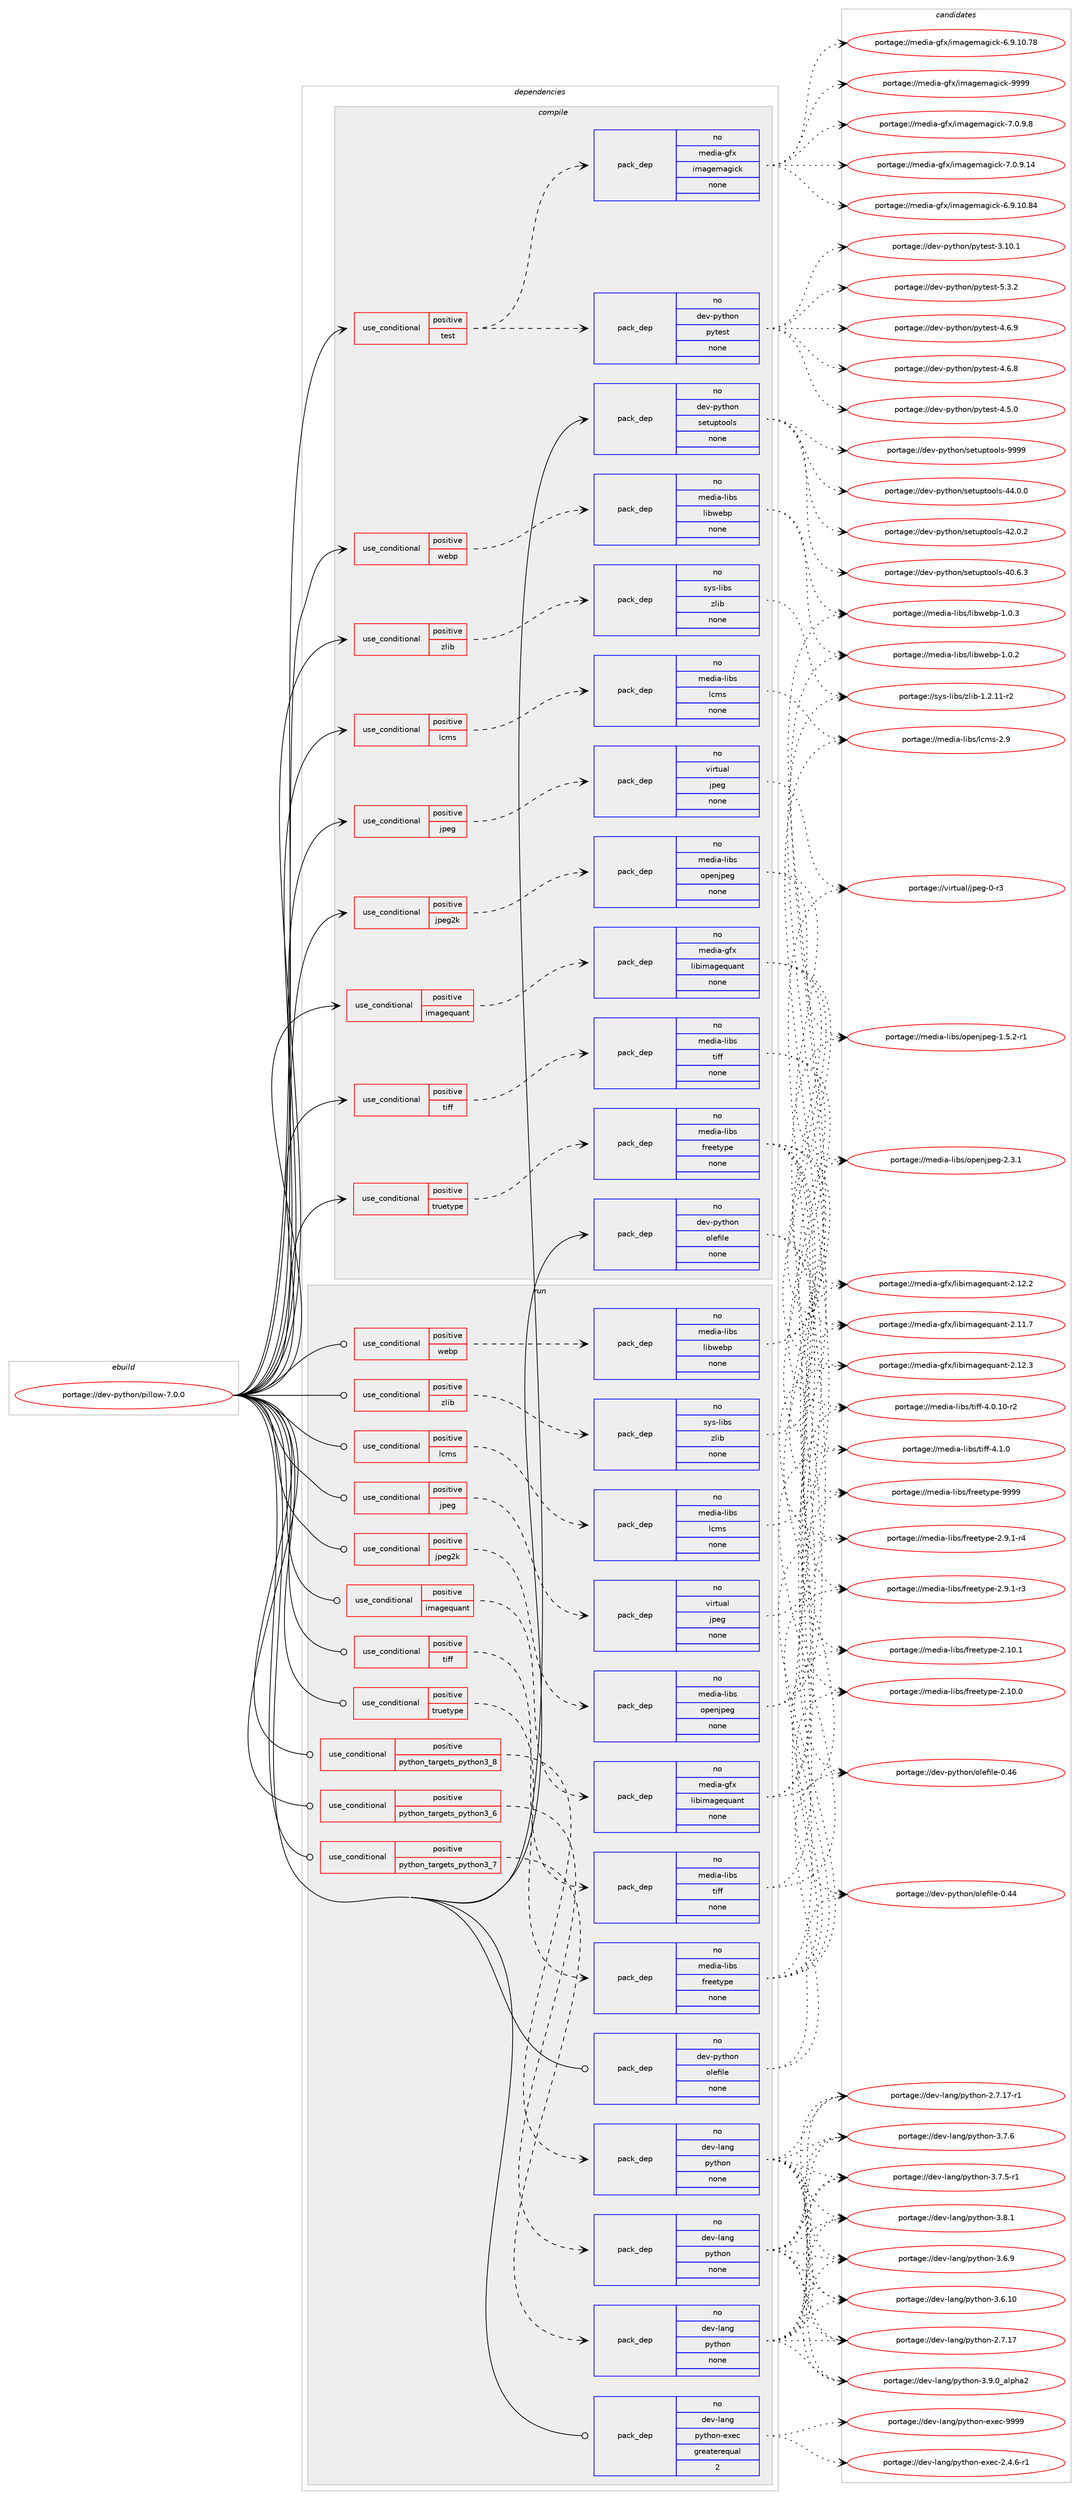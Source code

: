 digraph prolog {

# *************
# Graph options
# *************

newrank=true;
concentrate=true;
compound=true;
graph [rankdir=LR,fontname=Helvetica,fontsize=10,ranksep=1.5];#, ranksep=2.5, nodesep=0.2];
edge  [arrowhead=vee];
node  [fontname=Helvetica,fontsize=10];

# **********
# The ebuild
# **********

subgraph cluster_leftcol {
color=gray;
label=<<i>ebuild</i>>;
id [label="portage://dev-python/pillow-7.0.0", color=red, width=4, href="../dev-python/pillow-7.0.0.svg"];
}

# ****************
# The dependencies
# ****************

subgraph cluster_midcol {
color=gray;
label=<<i>dependencies</i>>;
subgraph cluster_compile {
fillcolor="#eeeeee";
style=filled;
label=<<i>compile</i>>;
subgraph cond110787 {
dependency442200 [label=<<TABLE BORDER="0" CELLBORDER="1" CELLSPACING="0" CELLPADDING="4"><TR><TD ROWSPAN="3" CELLPADDING="10">use_conditional</TD></TR><TR><TD>positive</TD></TR><TR><TD>imagequant</TD></TR></TABLE>>, shape=none, color=red];
subgraph pack326471 {
dependency442201 [label=<<TABLE BORDER="0" CELLBORDER="1" CELLSPACING="0" CELLPADDING="4" WIDTH="220"><TR><TD ROWSPAN="6" CELLPADDING="30">pack_dep</TD></TR><TR><TD WIDTH="110">no</TD></TR><TR><TD>media-gfx</TD></TR><TR><TD>libimagequant</TD></TR><TR><TD>none</TD></TR><TR><TD></TD></TR></TABLE>>, shape=none, color=blue];
}
dependency442200:e -> dependency442201:w [weight=20,style="dashed",arrowhead="vee"];
}
id:e -> dependency442200:w [weight=20,style="solid",arrowhead="vee"];
subgraph cond110788 {
dependency442202 [label=<<TABLE BORDER="0" CELLBORDER="1" CELLSPACING="0" CELLPADDING="4"><TR><TD ROWSPAN="3" CELLPADDING="10">use_conditional</TD></TR><TR><TD>positive</TD></TR><TR><TD>jpeg</TD></TR></TABLE>>, shape=none, color=red];
subgraph pack326472 {
dependency442203 [label=<<TABLE BORDER="0" CELLBORDER="1" CELLSPACING="0" CELLPADDING="4" WIDTH="220"><TR><TD ROWSPAN="6" CELLPADDING="30">pack_dep</TD></TR><TR><TD WIDTH="110">no</TD></TR><TR><TD>virtual</TD></TR><TR><TD>jpeg</TD></TR><TR><TD>none</TD></TR><TR><TD></TD></TR></TABLE>>, shape=none, color=blue];
}
dependency442202:e -> dependency442203:w [weight=20,style="dashed",arrowhead="vee"];
}
id:e -> dependency442202:w [weight=20,style="solid",arrowhead="vee"];
subgraph cond110789 {
dependency442204 [label=<<TABLE BORDER="0" CELLBORDER="1" CELLSPACING="0" CELLPADDING="4"><TR><TD ROWSPAN="3" CELLPADDING="10">use_conditional</TD></TR><TR><TD>positive</TD></TR><TR><TD>jpeg2k</TD></TR></TABLE>>, shape=none, color=red];
subgraph pack326473 {
dependency442205 [label=<<TABLE BORDER="0" CELLBORDER="1" CELLSPACING="0" CELLPADDING="4" WIDTH="220"><TR><TD ROWSPAN="6" CELLPADDING="30">pack_dep</TD></TR><TR><TD WIDTH="110">no</TD></TR><TR><TD>media-libs</TD></TR><TR><TD>openjpeg</TD></TR><TR><TD>none</TD></TR><TR><TD></TD></TR></TABLE>>, shape=none, color=blue];
}
dependency442204:e -> dependency442205:w [weight=20,style="dashed",arrowhead="vee"];
}
id:e -> dependency442204:w [weight=20,style="solid",arrowhead="vee"];
subgraph cond110790 {
dependency442206 [label=<<TABLE BORDER="0" CELLBORDER="1" CELLSPACING="0" CELLPADDING="4"><TR><TD ROWSPAN="3" CELLPADDING="10">use_conditional</TD></TR><TR><TD>positive</TD></TR><TR><TD>lcms</TD></TR></TABLE>>, shape=none, color=red];
subgraph pack326474 {
dependency442207 [label=<<TABLE BORDER="0" CELLBORDER="1" CELLSPACING="0" CELLPADDING="4" WIDTH="220"><TR><TD ROWSPAN="6" CELLPADDING="30">pack_dep</TD></TR><TR><TD WIDTH="110">no</TD></TR><TR><TD>media-libs</TD></TR><TR><TD>lcms</TD></TR><TR><TD>none</TD></TR><TR><TD></TD></TR></TABLE>>, shape=none, color=blue];
}
dependency442206:e -> dependency442207:w [weight=20,style="dashed",arrowhead="vee"];
}
id:e -> dependency442206:w [weight=20,style="solid",arrowhead="vee"];
subgraph cond110791 {
dependency442208 [label=<<TABLE BORDER="0" CELLBORDER="1" CELLSPACING="0" CELLPADDING="4"><TR><TD ROWSPAN="3" CELLPADDING="10">use_conditional</TD></TR><TR><TD>positive</TD></TR><TR><TD>test</TD></TR></TABLE>>, shape=none, color=red];
subgraph pack326475 {
dependency442209 [label=<<TABLE BORDER="0" CELLBORDER="1" CELLSPACING="0" CELLPADDING="4" WIDTH="220"><TR><TD ROWSPAN="6" CELLPADDING="30">pack_dep</TD></TR><TR><TD WIDTH="110">no</TD></TR><TR><TD>dev-python</TD></TR><TR><TD>pytest</TD></TR><TR><TD>none</TD></TR><TR><TD></TD></TR></TABLE>>, shape=none, color=blue];
}
dependency442208:e -> dependency442209:w [weight=20,style="dashed",arrowhead="vee"];
subgraph pack326476 {
dependency442210 [label=<<TABLE BORDER="0" CELLBORDER="1" CELLSPACING="0" CELLPADDING="4" WIDTH="220"><TR><TD ROWSPAN="6" CELLPADDING="30">pack_dep</TD></TR><TR><TD WIDTH="110">no</TD></TR><TR><TD>media-gfx</TD></TR><TR><TD>imagemagick</TD></TR><TR><TD>none</TD></TR><TR><TD></TD></TR></TABLE>>, shape=none, color=blue];
}
dependency442208:e -> dependency442210:w [weight=20,style="dashed",arrowhead="vee"];
}
id:e -> dependency442208:w [weight=20,style="solid",arrowhead="vee"];
subgraph cond110792 {
dependency442211 [label=<<TABLE BORDER="0" CELLBORDER="1" CELLSPACING="0" CELLPADDING="4"><TR><TD ROWSPAN="3" CELLPADDING="10">use_conditional</TD></TR><TR><TD>positive</TD></TR><TR><TD>tiff</TD></TR></TABLE>>, shape=none, color=red];
subgraph pack326477 {
dependency442212 [label=<<TABLE BORDER="0" CELLBORDER="1" CELLSPACING="0" CELLPADDING="4" WIDTH="220"><TR><TD ROWSPAN="6" CELLPADDING="30">pack_dep</TD></TR><TR><TD WIDTH="110">no</TD></TR><TR><TD>media-libs</TD></TR><TR><TD>tiff</TD></TR><TR><TD>none</TD></TR><TR><TD></TD></TR></TABLE>>, shape=none, color=blue];
}
dependency442211:e -> dependency442212:w [weight=20,style="dashed",arrowhead="vee"];
}
id:e -> dependency442211:w [weight=20,style="solid",arrowhead="vee"];
subgraph cond110793 {
dependency442213 [label=<<TABLE BORDER="0" CELLBORDER="1" CELLSPACING="0" CELLPADDING="4"><TR><TD ROWSPAN="3" CELLPADDING="10">use_conditional</TD></TR><TR><TD>positive</TD></TR><TR><TD>truetype</TD></TR></TABLE>>, shape=none, color=red];
subgraph pack326478 {
dependency442214 [label=<<TABLE BORDER="0" CELLBORDER="1" CELLSPACING="0" CELLPADDING="4" WIDTH="220"><TR><TD ROWSPAN="6" CELLPADDING="30">pack_dep</TD></TR><TR><TD WIDTH="110">no</TD></TR><TR><TD>media-libs</TD></TR><TR><TD>freetype</TD></TR><TR><TD>none</TD></TR><TR><TD></TD></TR></TABLE>>, shape=none, color=blue];
}
dependency442213:e -> dependency442214:w [weight=20,style="dashed",arrowhead="vee"];
}
id:e -> dependency442213:w [weight=20,style="solid",arrowhead="vee"];
subgraph cond110794 {
dependency442215 [label=<<TABLE BORDER="0" CELLBORDER="1" CELLSPACING="0" CELLPADDING="4"><TR><TD ROWSPAN="3" CELLPADDING="10">use_conditional</TD></TR><TR><TD>positive</TD></TR><TR><TD>webp</TD></TR></TABLE>>, shape=none, color=red];
subgraph pack326479 {
dependency442216 [label=<<TABLE BORDER="0" CELLBORDER="1" CELLSPACING="0" CELLPADDING="4" WIDTH="220"><TR><TD ROWSPAN="6" CELLPADDING="30">pack_dep</TD></TR><TR><TD WIDTH="110">no</TD></TR><TR><TD>media-libs</TD></TR><TR><TD>libwebp</TD></TR><TR><TD>none</TD></TR><TR><TD></TD></TR></TABLE>>, shape=none, color=blue];
}
dependency442215:e -> dependency442216:w [weight=20,style="dashed",arrowhead="vee"];
}
id:e -> dependency442215:w [weight=20,style="solid",arrowhead="vee"];
subgraph cond110795 {
dependency442217 [label=<<TABLE BORDER="0" CELLBORDER="1" CELLSPACING="0" CELLPADDING="4"><TR><TD ROWSPAN="3" CELLPADDING="10">use_conditional</TD></TR><TR><TD>positive</TD></TR><TR><TD>zlib</TD></TR></TABLE>>, shape=none, color=red];
subgraph pack326480 {
dependency442218 [label=<<TABLE BORDER="0" CELLBORDER="1" CELLSPACING="0" CELLPADDING="4" WIDTH="220"><TR><TD ROWSPAN="6" CELLPADDING="30">pack_dep</TD></TR><TR><TD WIDTH="110">no</TD></TR><TR><TD>sys-libs</TD></TR><TR><TD>zlib</TD></TR><TR><TD>none</TD></TR><TR><TD></TD></TR></TABLE>>, shape=none, color=blue];
}
dependency442217:e -> dependency442218:w [weight=20,style="dashed",arrowhead="vee"];
}
id:e -> dependency442217:w [weight=20,style="solid",arrowhead="vee"];
subgraph pack326481 {
dependency442219 [label=<<TABLE BORDER="0" CELLBORDER="1" CELLSPACING="0" CELLPADDING="4" WIDTH="220"><TR><TD ROWSPAN="6" CELLPADDING="30">pack_dep</TD></TR><TR><TD WIDTH="110">no</TD></TR><TR><TD>dev-python</TD></TR><TR><TD>olefile</TD></TR><TR><TD>none</TD></TR><TR><TD></TD></TR></TABLE>>, shape=none, color=blue];
}
id:e -> dependency442219:w [weight=20,style="solid",arrowhead="vee"];
subgraph pack326482 {
dependency442220 [label=<<TABLE BORDER="0" CELLBORDER="1" CELLSPACING="0" CELLPADDING="4" WIDTH="220"><TR><TD ROWSPAN="6" CELLPADDING="30">pack_dep</TD></TR><TR><TD WIDTH="110">no</TD></TR><TR><TD>dev-python</TD></TR><TR><TD>setuptools</TD></TR><TR><TD>none</TD></TR><TR><TD></TD></TR></TABLE>>, shape=none, color=blue];
}
id:e -> dependency442220:w [weight=20,style="solid",arrowhead="vee"];
}
subgraph cluster_compileandrun {
fillcolor="#eeeeee";
style=filled;
label=<<i>compile and run</i>>;
}
subgraph cluster_run {
fillcolor="#eeeeee";
style=filled;
label=<<i>run</i>>;
subgraph cond110796 {
dependency442221 [label=<<TABLE BORDER="0" CELLBORDER="1" CELLSPACING="0" CELLPADDING="4"><TR><TD ROWSPAN="3" CELLPADDING="10">use_conditional</TD></TR><TR><TD>positive</TD></TR><TR><TD>imagequant</TD></TR></TABLE>>, shape=none, color=red];
subgraph pack326483 {
dependency442222 [label=<<TABLE BORDER="0" CELLBORDER="1" CELLSPACING="0" CELLPADDING="4" WIDTH="220"><TR><TD ROWSPAN="6" CELLPADDING="30">pack_dep</TD></TR><TR><TD WIDTH="110">no</TD></TR><TR><TD>media-gfx</TD></TR><TR><TD>libimagequant</TD></TR><TR><TD>none</TD></TR><TR><TD></TD></TR></TABLE>>, shape=none, color=blue];
}
dependency442221:e -> dependency442222:w [weight=20,style="dashed",arrowhead="vee"];
}
id:e -> dependency442221:w [weight=20,style="solid",arrowhead="odot"];
subgraph cond110797 {
dependency442223 [label=<<TABLE BORDER="0" CELLBORDER="1" CELLSPACING="0" CELLPADDING="4"><TR><TD ROWSPAN="3" CELLPADDING="10">use_conditional</TD></TR><TR><TD>positive</TD></TR><TR><TD>jpeg</TD></TR></TABLE>>, shape=none, color=red];
subgraph pack326484 {
dependency442224 [label=<<TABLE BORDER="0" CELLBORDER="1" CELLSPACING="0" CELLPADDING="4" WIDTH="220"><TR><TD ROWSPAN="6" CELLPADDING="30">pack_dep</TD></TR><TR><TD WIDTH="110">no</TD></TR><TR><TD>virtual</TD></TR><TR><TD>jpeg</TD></TR><TR><TD>none</TD></TR><TR><TD></TD></TR></TABLE>>, shape=none, color=blue];
}
dependency442223:e -> dependency442224:w [weight=20,style="dashed",arrowhead="vee"];
}
id:e -> dependency442223:w [weight=20,style="solid",arrowhead="odot"];
subgraph cond110798 {
dependency442225 [label=<<TABLE BORDER="0" CELLBORDER="1" CELLSPACING="0" CELLPADDING="4"><TR><TD ROWSPAN="3" CELLPADDING="10">use_conditional</TD></TR><TR><TD>positive</TD></TR><TR><TD>jpeg2k</TD></TR></TABLE>>, shape=none, color=red];
subgraph pack326485 {
dependency442226 [label=<<TABLE BORDER="0" CELLBORDER="1" CELLSPACING="0" CELLPADDING="4" WIDTH="220"><TR><TD ROWSPAN="6" CELLPADDING="30">pack_dep</TD></TR><TR><TD WIDTH="110">no</TD></TR><TR><TD>media-libs</TD></TR><TR><TD>openjpeg</TD></TR><TR><TD>none</TD></TR><TR><TD></TD></TR></TABLE>>, shape=none, color=blue];
}
dependency442225:e -> dependency442226:w [weight=20,style="dashed",arrowhead="vee"];
}
id:e -> dependency442225:w [weight=20,style="solid",arrowhead="odot"];
subgraph cond110799 {
dependency442227 [label=<<TABLE BORDER="0" CELLBORDER="1" CELLSPACING="0" CELLPADDING="4"><TR><TD ROWSPAN="3" CELLPADDING="10">use_conditional</TD></TR><TR><TD>positive</TD></TR><TR><TD>lcms</TD></TR></TABLE>>, shape=none, color=red];
subgraph pack326486 {
dependency442228 [label=<<TABLE BORDER="0" CELLBORDER="1" CELLSPACING="0" CELLPADDING="4" WIDTH="220"><TR><TD ROWSPAN="6" CELLPADDING="30">pack_dep</TD></TR><TR><TD WIDTH="110">no</TD></TR><TR><TD>media-libs</TD></TR><TR><TD>lcms</TD></TR><TR><TD>none</TD></TR><TR><TD></TD></TR></TABLE>>, shape=none, color=blue];
}
dependency442227:e -> dependency442228:w [weight=20,style="dashed",arrowhead="vee"];
}
id:e -> dependency442227:w [weight=20,style="solid",arrowhead="odot"];
subgraph cond110800 {
dependency442229 [label=<<TABLE BORDER="0" CELLBORDER="1" CELLSPACING="0" CELLPADDING="4"><TR><TD ROWSPAN="3" CELLPADDING="10">use_conditional</TD></TR><TR><TD>positive</TD></TR><TR><TD>python_targets_python3_6</TD></TR></TABLE>>, shape=none, color=red];
subgraph pack326487 {
dependency442230 [label=<<TABLE BORDER="0" CELLBORDER="1" CELLSPACING="0" CELLPADDING="4" WIDTH="220"><TR><TD ROWSPAN="6" CELLPADDING="30">pack_dep</TD></TR><TR><TD WIDTH="110">no</TD></TR><TR><TD>dev-lang</TD></TR><TR><TD>python</TD></TR><TR><TD>none</TD></TR><TR><TD></TD></TR></TABLE>>, shape=none, color=blue];
}
dependency442229:e -> dependency442230:w [weight=20,style="dashed",arrowhead="vee"];
}
id:e -> dependency442229:w [weight=20,style="solid",arrowhead="odot"];
subgraph cond110801 {
dependency442231 [label=<<TABLE BORDER="0" CELLBORDER="1" CELLSPACING="0" CELLPADDING="4"><TR><TD ROWSPAN="3" CELLPADDING="10">use_conditional</TD></TR><TR><TD>positive</TD></TR><TR><TD>python_targets_python3_7</TD></TR></TABLE>>, shape=none, color=red];
subgraph pack326488 {
dependency442232 [label=<<TABLE BORDER="0" CELLBORDER="1" CELLSPACING="0" CELLPADDING="4" WIDTH="220"><TR><TD ROWSPAN="6" CELLPADDING="30">pack_dep</TD></TR><TR><TD WIDTH="110">no</TD></TR><TR><TD>dev-lang</TD></TR><TR><TD>python</TD></TR><TR><TD>none</TD></TR><TR><TD></TD></TR></TABLE>>, shape=none, color=blue];
}
dependency442231:e -> dependency442232:w [weight=20,style="dashed",arrowhead="vee"];
}
id:e -> dependency442231:w [weight=20,style="solid",arrowhead="odot"];
subgraph cond110802 {
dependency442233 [label=<<TABLE BORDER="0" CELLBORDER="1" CELLSPACING="0" CELLPADDING="4"><TR><TD ROWSPAN="3" CELLPADDING="10">use_conditional</TD></TR><TR><TD>positive</TD></TR><TR><TD>python_targets_python3_8</TD></TR></TABLE>>, shape=none, color=red];
subgraph pack326489 {
dependency442234 [label=<<TABLE BORDER="0" CELLBORDER="1" CELLSPACING="0" CELLPADDING="4" WIDTH="220"><TR><TD ROWSPAN="6" CELLPADDING="30">pack_dep</TD></TR><TR><TD WIDTH="110">no</TD></TR><TR><TD>dev-lang</TD></TR><TR><TD>python</TD></TR><TR><TD>none</TD></TR><TR><TD></TD></TR></TABLE>>, shape=none, color=blue];
}
dependency442233:e -> dependency442234:w [weight=20,style="dashed",arrowhead="vee"];
}
id:e -> dependency442233:w [weight=20,style="solid",arrowhead="odot"];
subgraph cond110803 {
dependency442235 [label=<<TABLE BORDER="0" CELLBORDER="1" CELLSPACING="0" CELLPADDING="4"><TR><TD ROWSPAN="3" CELLPADDING="10">use_conditional</TD></TR><TR><TD>positive</TD></TR><TR><TD>tiff</TD></TR></TABLE>>, shape=none, color=red];
subgraph pack326490 {
dependency442236 [label=<<TABLE BORDER="0" CELLBORDER="1" CELLSPACING="0" CELLPADDING="4" WIDTH="220"><TR><TD ROWSPAN="6" CELLPADDING="30">pack_dep</TD></TR><TR><TD WIDTH="110">no</TD></TR><TR><TD>media-libs</TD></TR><TR><TD>tiff</TD></TR><TR><TD>none</TD></TR><TR><TD></TD></TR></TABLE>>, shape=none, color=blue];
}
dependency442235:e -> dependency442236:w [weight=20,style="dashed",arrowhead="vee"];
}
id:e -> dependency442235:w [weight=20,style="solid",arrowhead="odot"];
subgraph cond110804 {
dependency442237 [label=<<TABLE BORDER="0" CELLBORDER="1" CELLSPACING="0" CELLPADDING="4"><TR><TD ROWSPAN="3" CELLPADDING="10">use_conditional</TD></TR><TR><TD>positive</TD></TR><TR><TD>truetype</TD></TR></TABLE>>, shape=none, color=red];
subgraph pack326491 {
dependency442238 [label=<<TABLE BORDER="0" CELLBORDER="1" CELLSPACING="0" CELLPADDING="4" WIDTH="220"><TR><TD ROWSPAN="6" CELLPADDING="30">pack_dep</TD></TR><TR><TD WIDTH="110">no</TD></TR><TR><TD>media-libs</TD></TR><TR><TD>freetype</TD></TR><TR><TD>none</TD></TR><TR><TD></TD></TR></TABLE>>, shape=none, color=blue];
}
dependency442237:e -> dependency442238:w [weight=20,style="dashed",arrowhead="vee"];
}
id:e -> dependency442237:w [weight=20,style="solid",arrowhead="odot"];
subgraph cond110805 {
dependency442239 [label=<<TABLE BORDER="0" CELLBORDER="1" CELLSPACING="0" CELLPADDING="4"><TR><TD ROWSPAN="3" CELLPADDING="10">use_conditional</TD></TR><TR><TD>positive</TD></TR><TR><TD>webp</TD></TR></TABLE>>, shape=none, color=red];
subgraph pack326492 {
dependency442240 [label=<<TABLE BORDER="0" CELLBORDER="1" CELLSPACING="0" CELLPADDING="4" WIDTH="220"><TR><TD ROWSPAN="6" CELLPADDING="30">pack_dep</TD></TR><TR><TD WIDTH="110">no</TD></TR><TR><TD>media-libs</TD></TR><TR><TD>libwebp</TD></TR><TR><TD>none</TD></TR><TR><TD></TD></TR></TABLE>>, shape=none, color=blue];
}
dependency442239:e -> dependency442240:w [weight=20,style="dashed",arrowhead="vee"];
}
id:e -> dependency442239:w [weight=20,style="solid",arrowhead="odot"];
subgraph cond110806 {
dependency442241 [label=<<TABLE BORDER="0" CELLBORDER="1" CELLSPACING="0" CELLPADDING="4"><TR><TD ROWSPAN="3" CELLPADDING="10">use_conditional</TD></TR><TR><TD>positive</TD></TR><TR><TD>zlib</TD></TR></TABLE>>, shape=none, color=red];
subgraph pack326493 {
dependency442242 [label=<<TABLE BORDER="0" CELLBORDER="1" CELLSPACING="0" CELLPADDING="4" WIDTH="220"><TR><TD ROWSPAN="6" CELLPADDING="30">pack_dep</TD></TR><TR><TD WIDTH="110">no</TD></TR><TR><TD>sys-libs</TD></TR><TR><TD>zlib</TD></TR><TR><TD>none</TD></TR><TR><TD></TD></TR></TABLE>>, shape=none, color=blue];
}
dependency442241:e -> dependency442242:w [weight=20,style="dashed",arrowhead="vee"];
}
id:e -> dependency442241:w [weight=20,style="solid",arrowhead="odot"];
subgraph pack326494 {
dependency442243 [label=<<TABLE BORDER="0" CELLBORDER="1" CELLSPACING="0" CELLPADDING="4" WIDTH="220"><TR><TD ROWSPAN="6" CELLPADDING="30">pack_dep</TD></TR><TR><TD WIDTH="110">no</TD></TR><TR><TD>dev-lang</TD></TR><TR><TD>python-exec</TD></TR><TR><TD>greaterequal</TD></TR><TR><TD>2</TD></TR></TABLE>>, shape=none, color=blue];
}
id:e -> dependency442243:w [weight=20,style="solid",arrowhead="odot"];
subgraph pack326495 {
dependency442244 [label=<<TABLE BORDER="0" CELLBORDER="1" CELLSPACING="0" CELLPADDING="4" WIDTH="220"><TR><TD ROWSPAN="6" CELLPADDING="30">pack_dep</TD></TR><TR><TD WIDTH="110">no</TD></TR><TR><TD>dev-python</TD></TR><TR><TD>olefile</TD></TR><TR><TD>none</TD></TR><TR><TD></TD></TR></TABLE>>, shape=none, color=blue];
}
id:e -> dependency442244:w [weight=20,style="solid",arrowhead="odot"];
}
}

# **************
# The candidates
# **************

subgraph cluster_choices {
rank=same;
color=gray;
label=<<i>candidates</i>>;

subgraph choice326471 {
color=black;
nodesep=1;
choice10910110010597451031021204710810598105109971031011131179711011645504649504651 [label="portage://media-gfx/libimagequant-2.12.3", color=red, width=4,href="../media-gfx/libimagequant-2.12.3.svg"];
choice10910110010597451031021204710810598105109971031011131179711011645504649504650 [label="portage://media-gfx/libimagequant-2.12.2", color=red, width=4,href="../media-gfx/libimagequant-2.12.2.svg"];
choice10910110010597451031021204710810598105109971031011131179711011645504649494655 [label="portage://media-gfx/libimagequant-2.11.7", color=red, width=4,href="../media-gfx/libimagequant-2.11.7.svg"];
dependency442201:e -> choice10910110010597451031021204710810598105109971031011131179711011645504649504651:w [style=dotted,weight="100"];
dependency442201:e -> choice10910110010597451031021204710810598105109971031011131179711011645504649504650:w [style=dotted,weight="100"];
dependency442201:e -> choice10910110010597451031021204710810598105109971031011131179711011645504649494655:w [style=dotted,weight="100"];
}
subgraph choice326472 {
color=black;
nodesep=1;
choice118105114116117971084710611210110345484511451 [label="portage://virtual/jpeg-0-r3", color=red, width=4,href="../virtual/jpeg-0-r3.svg"];
dependency442203:e -> choice118105114116117971084710611210110345484511451:w [style=dotted,weight="100"];
}
subgraph choice326473 {
color=black;
nodesep=1;
choice10910110010597451081059811547111112101110106112101103455046514649 [label="portage://media-libs/openjpeg-2.3.1", color=red, width=4,href="../media-libs/openjpeg-2.3.1.svg"];
choice109101100105974510810598115471111121011101061121011034549465346504511449 [label="portage://media-libs/openjpeg-1.5.2-r1", color=red, width=4,href="../media-libs/openjpeg-1.5.2-r1.svg"];
dependency442205:e -> choice10910110010597451081059811547111112101110106112101103455046514649:w [style=dotted,weight="100"];
dependency442205:e -> choice109101100105974510810598115471111121011101061121011034549465346504511449:w [style=dotted,weight="100"];
}
subgraph choice326474 {
color=black;
nodesep=1;
choice109101100105974510810598115471089910911545504657 [label="portage://media-libs/lcms-2.9", color=red, width=4,href="../media-libs/lcms-2.9.svg"];
dependency442207:e -> choice109101100105974510810598115471089910911545504657:w [style=dotted,weight="100"];
}
subgraph choice326475 {
color=black;
nodesep=1;
choice1001011184511212111610411111047112121116101115116455346514650 [label="portage://dev-python/pytest-5.3.2", color=red, width=4,href="../dev-python/pytest-5.3.2.svg"];
choice1001011184511212111610411111047112121116101115116455246544657 [label="portage://dev-python/pytest-4.6.9", color=red, width=4,href="../dev-python/pytest-4.6.9.svg"];
choice1001011184511212111610411111047112121116101115116455246544656 [label="portage://dev-python/pytest-4.6.8", color=red, width=4,href="../dev-python/pytest-4.6.8.svg"];
choice1001011184511212111610411111047112121116101115116455246534648 [label="portage://dev-python/pytest-4.5.0", color=red, width=4,href="../dev-python/pytest-4.5.0.svg"];
choice100101118451121211161041111104711212111610111511645514649484649 [label="portage://dev-python/pytest-3.10.1", color=red, width=4,href="../dev-python/pytest-3.10.1.svg"];
dependency442209:e -> choice1001011184511212111610411111047112121116101115116455346514650:w [style=dotted,weight="100"];
dependency442209:e -> choice1001011184511212111610411111047112121116101115116455246544657:w [style=dotted,weight="100"];
dependency442209:e -> choice1001011184511212111610411111047112121116101115116455246544656:w [style=dotted,weight="100"];
dependency442209:e -> choice1001011184511212111610411111047112121116101115116455246534648:w [style=dotted,weight="100"];
dependency442209:e -> choice100101118451121211161041111104711212111610111511645514649484649:w [style=dotted,weight="100"];
}
subgraph choice326476 {
color=black;
nodesep=1;
choice1091011001059745103102120471051099710310110997103105991074557575757 [label="portage://media-gfx/imagemagick-9999", color=red, width=4,href="../media-gfx/imagemagick-9999.svg"];
choice1091011001059745103102120471051099710310110997103105991074555464846574656 [label="portage://media-gfx/imagemagick-7.0.9.8", color=red, width=4,href="../media-gfx/imagemagick-7.0.9.8.svg"];
choice109101100105974510310212047105109971031011099710310599107455546484657464952 [label="portage://media-gfx/imagemagick-7.0.9.14", color=red, width=4,href="../media-gfx/imagemagick-7.0.9.14.svg"];
choice10910110010597451031021204710510997103101109971031059910745544657464948465652 [label="portage://media-gfx/imagemagick-6.9.10.84", color=red, width=4,href="../media-gfx/imagemagick-6.9.10.84.svg"];
choice10910110010597451031021204710510997103101109971031059910745544657464948465556 [label="portage://media-gfx/imagemagick-6.9.10.78", color=red, width=4,href="../media-gfx/imagemagick-6.9.10.78.svg"];
dependency442210:e -> choice1091011001059745103102120471051099710310110997103105991074557575757:w [style=dotted,weight="100"];
dependency442210:e -> choice1091011001059745103102120471051099710310110997103105991074555464846574656:w [style=dotted,weight="100"];
dependency442210:e -> choice109101100105974510310212047105109971031011099710310599107455546484657464952:w [style=dotted,weight="100"];
dependency442210:e -> choice10910110010597451031021204710510997103101109971031059910745544657464948465652:w [style=dotted,weight="100"];
dependency442210:e -> choice10910110010597451031021204710510997103101109971031059910745544657464948465556:w [style=dotted,weight="100"];
}
subgraph choice326477 {
color=black;
nodesep=1;
choice10910110010597451081059811547116105102102455246494648 [label="portage://media-libs/tiff-4.1.0", color=red, width=4,href="../media-libs/tiff-4.1.0.svg"];
choice10910110010597451081059811547116105102102455246484649484511450 [label="portage://media-libs/tiff-4.0.10-r2", color=red, width=4,href="../media-libs/tiff-4.0.10-r2.svg"];
dependency442212:e -> choice10910110010597451081059811547116105102102455246494648:w [style=dotted,weight="100"];
dependency442212:e -> choice10910110010597451081059811547116105102102455246484649484511450:w [style=dotted,weight="100"];
}
subgraph choice326478 {
color=black;
nodesep=1;
choice109101100105974510810598115471021141011011161211121014557575757 [label="portage://media-libs/freetype-9999", color=red, width=4,href="../media-libs/freetype-9999.svg"];
choice109101100105974510810598115471021141011011161211121014550465746494511452 [label="portage://media-libs/freetype-2.9.1-r4", color=red, width=4,href="../media-libs/freetype-2.9.1-r4.svg"];
choice109101100105974510810598115471021141011011161211121014550465746494511451 [label="portage://media-libs/freetype-2.9.1-r3", color=red, width=4,href="../media-libs/freetype-2.9.1-r3.svg"];
choice1091011001059745108105981154710211410110111612111210145504649484649 [label="portage://media-libs/freetype-2.10.1", color=red, width=4,href="../media-libs/freetype-2.10.1.svg"];
choice1091011001059745108105981154710211410110111612111210145504649484648 [label="portage://media-libs/freetype-2.10.0", color=red, width=4,href="../media-libs/freetype-2.10.0.svg"];
dependency442214:e -> choice109101100105974510810598115471021141011011161211121014557575757:w [style=dotted,weight="100"];
dependency442214:e -> choice109101100105974510810598115471021141011011161211121014550465746494511452:w [style=dotted,weight="100"];
dependency442214:e -> choice109101100105974510810598115471021141011011161211121014550465746494511451:w [style=dotted,weight="100"];
dependency442214:e -> choice1091011001059745108105981154710211410110111612111210145504649484649:w [style=dotted,weight="100"];
dependency442214:e -> choice1091011001059745108105981154710211410110111612111210145504649484648:w [style=dotted,weight="100"];
}
subgraph choice326479 {
color=black;
nodesep=1;
choice109101100105974510810598115471081059811910198112454946484651 [label="portage://media-libs/libwebp-1.0.3", color=red, width=4,href="../media-libs/libwebp-1.0.3.svg"];
choice109101100105974510810598115471081059811910198112454946484650 [label="portage://media-libs/libwebp-1.0.2", color=red, width=4,href="../media-libs/libwebp-1.0.2.svg"];
dependency442216:e -> choice109101100105974510810598115471081059811910198112454946484651:w [style=dotted,weight="100"];
dependency442216:e -> choice109101100105974510810598115471081059811910198112454946484650:w [style=dotted,weight="100"];
}
subgraph choice326480 {
color=black;
nodesep=1;
choice11512111545108105981154712210810598454946504649494511450 [label="portage://sys-libs/zlib-1.2.11-r2", color=red, width=4,href="../sys-libs/zlib-1.2.11-r2.svg"];
dependency442218:e -> choice11512111545108105981154712210810598454946504649494511450:w [style=dotted,weight="100"];
}
subgraph choice326481 {
color=black;
nodesep=1;
choice10010111845112121116104111110471111081011021051081014548465254 [label="portage://dev-python/olefile-0.46", color=red, width=4,href="../dev-python/olefile-0.46.svg"];
choice10010111845112121116104111110471111081011021051081014548465252 [label="portage://dev-python/olefile-0.44", color=red, width=4,href="../dev-python/olefile-0.44.svg"];
dependency442219:e -> choice10010111845112121116104111110471111081011021051081014548465254:w [style=dotted,weight="100"];
dependency442219:e -> choice10010111845112121116104111110471111081011021051081014548465252:w [style=dotted,weight="100"];
}
subgraph choice326482 {
color=black;
nodesep=1;
choice10010111845112121116104111110471151011161171121161111111081154557575757 [label="portage://dev-python/setuptools-9999", color=red, width=4,href="../dev-python/setuptools-9999.svg"];
choice100101118451121211161041111104711510111611711211611111110811545525246484648 [label="portage://dev-python/setuptools-44.0.0", color=red, width=4,href="../dev-python/setuptools-44.0.0.svg"];
choice100101118451121211161041111104711510111611711211611111110811545525046484650 [label="portage://dev-python/setuptools-42.0.2", color=red, width=4,href="../dev-python/setuptools-42.0.2.svg"];
choice100101118451121211161041111104711510111611711211611111110811545524846544651 [label="portage://dev-python/setuptools-40.6.3", color=red, width=4,href="../dev-python/setuptools-40.6.3.svg"];
dependency442220:e -> choice10010111845112121116104111110471151011161171121161111111081154557575757:w [style=dotted,weight="100"];
dependency442220:e -> choice100101118451121211161041111104711510111611711211611111110811545525246484648:w [style=dotted,weight="100"];
dependency442220:e -> choice100101118451121211161041111104711510111611711211611111110811545525046484650:w [style=dotted,weight="100"];
dependency442220:e -> choice100101118451121211161041111104711510111611711211611111110811545524846544651:w [style=dotted,weight="100"];
}
subgraph choice326483 {
color=black;
nodesep=1;
choice10910110010597451031021204710810598105109971031011131179711011645504649504651 [label="portage://media-gfx/libimagequant-2.12.3", color=red, width=4,href="../media-gfx/libimagequant-2.12.3.svg"];
choice10910110010597451031021204710810598105109971031011131179711011645504649504650 [label="portage://media-gfx/libimagequant-2.12.2", color=red, width=4,href="../media-gfx/libimagequant-2.12.2.svg"];
choice10910110010597451031021204710810598105109971031011131179711011645504649494655 [label="portage://media-gfx/libimagequant-2.11.7", color=red, width=4,href="../media-gfx/libimagequant-2.11.7.svg"];
dependency442222:e -> choice10910110010597451031021204710810598105109971031011131179711011645504649504651:w [style=dotted,weight="100"];
dependency442222:e -> choice10910110010597451031021204710810598105109971031011131179711011645504649504650:w [style=dotted,weight="100"];
dependency442222:e -> choice10910110010597451031021204710810598105109971031011131179711011645504649494655:w [style=dotted,weight="100"];
}
subgraph choice326484 {
color=black;
nodesep=1;
choice118105114116117971084710611210110345484511451 [label="portage://virtual/jpeg-0-r3", color=red, width=4,href="../virtual/jpeg-0-r3.svg"];
dependency442224:e -> choice118105114116117971084710611210110345484511451:w [style=dotted,weight="100"];
}
subgraph choice326485 {
color=black;
nodesep=1;
choice10910110010597451081059811547111112101110106112101103455046514649 [label="portage://media-libs/openjpeg-2.3.1", color=red, width=4,href="../media-libs/openjpeg-2.3.1.svg"];
choice109101100105974510810598115471111121011101061121011034549465346504511449 [label="portage://media-libs/openjpeg-1.5.2-r1", color=red, width=4,href="../media-libs/openjpeg-1.5.2-r1.svg"];
dependency442226:e -> choice10910110010597451081059811547111112101110106112101103455046514649:w [style=dotted,weight="100"];
dependency442226:e -> choice109101100105974510810598115471111121011101061121011034549465346504511449:w [style=dotted,weight="100"];
}
subgraph choice326486 {
color=black;
nodesep=1;
choice109101100105974510810598115471089910911545504657 [label="portage://media-libs/lcms-2.9", color=red, width=4,href="../media-libs/lcms-2.9.svg"];
dependency442228:e -> choice109101100105974510810598115471089910911545504657:w [style=dotted,weight="100"];
}
subgraph choice326487 {
color=black;
nodesep=1;
choice10010111845108971101034711212111610411111045514657464895971081121049750 [label="portage://dev-lang/python-3.9.0_alpha2", color=red, width=4,href="../dev-lang/python-3.9.0_alpha2.svg"];
choice100101118451089711010347112121116104111110455146564649 [label="portage://dev-lang/python-3.8.1", color=red, width=4,href="../dev-lang/python-3.8.1.svg"];
choice100101118451089711010347112121116104111110455146554654 [label="portage://dev-lang/python-3.7.6", color=red, width=4,href="../dev-lang/python-3.7.6.svg"];
choice1001011184510897110103471121211161041111104551465546534511449 [label="portage://dev-lang/python-3.7.5-r1", color=red, width=4,href="../dev-lang/python-3.7.5-r1.svg"];
choice100101118451089711010347112121116104111110455146544657 [label="portage://dev-lang/python-3.6.9", color=red, width=4,href="../dev-lang/python-3.6.9.svg"];
choice10010111845108971101034711212111610411111045514654464948 [label="portage://dev-lang/python-3.6.10", color=red, width=4,href="../dev-lang/python-3.6.10.svg"];
choice100101118451089711010347112121116104111110455046554649554511449 [label="portage://dev-lang/python-2.7.17-r1", color=red, width=4,href="../dev-lang/python-2.7.17-r1.svg"];
choice10010111845108971101034711212111610411111045504655464955 [label="portage://dev-lang/python-2.7.17", color=red, width=4,href="../dev-lang/python-2.7.17.svg"];
dependency442230:e -> choice10010111845108971101034711212111610411111045514657464895971081121049750:w [style=dotted,weight="100"];
dependency442230:e -> choice100101118451089711010347112121116104111110455146564649:w [style=dotted,weight="100"];
dependency442230:e -> choice100101118451089711010347112121116104111110455146554654:w [style=dotted,weight="100"];
dependency442230:e -> choice1001011184510897110103471121211161041111104551465546534511449:w [style=dotted,weight="100"];
dependency442230:e -> choice100101118451089711010347112121116104111110455146544657:w [style=dotted,weight="100"];
dependency442230:e -> choice10010111845108971101034711212111610411111045514654464948:w [style=dotted,weight="100"];
dependency442230:e -> choice100101118451089711010347112121116104111110455046554649554511449:w [style=dotted,weight="100"];
dependency442230:e -> choice10010111845108971101034711212111610411111045504655464955:w [style=dotted,weight="100"];
}
subgraph choice326488 {
color=black;
nodesep=1;
choice10010111845108971101034711212111610411111045514657464895971081121049750 [label="portage://dev-lang/python-3.9.0_alpha2", color=red, width=4,href="../dev-lang/python-3.9.0_alpha2.svg"];
choice100101118451089711010347112121116104111110455146564649 [label="portage://dev-lang/python-3.8.1", color=red, width=4,href="../dev-lang/python-3.8.1.svg"];
choice100101118451089711010347112121116104111110455146554654 [label="portage://dev-lang/python-3.7.6", color=red, width=4,href="../dev-lang/python-3.7.6.svg"];
choice1001011184510897110103471121211161041111104551465546534511449 [label="portage://dev-lang/python-3.7.5-r1", color=red, width=4,href="../dev-lang/python-3.7.5-r1.svg"];
choice100101118451089711010347112121116104111110455146544657 [label="portage://dev-lang/python-3.6.9", color=red, width=4,href="../dev-lang/python-3.6.9.svg"];
choice10010111845108971101034711212111610411111045514654464948 [label="portage://dev-lang/python-3.6.10", color=red, width=4,href="../dev-lang/python-3.6.10.svg"];
choice100101118451089711010347112121116104111110455046554649554511449 [label="portage://dev-lang/python-2.7.17-r1", color=red, width=4,href="../dev-lang/python-2.7.17-r1.svg"];
choice10010111845108971101034711212111610411111045504655464955 [label="portage://dev-lang/python-2.7.17", color=red, width=4,href="../dev-lang/python-2.7.17.svg"];
dependency442232:e -> choice10010111845108971101034711212111610411111045514657464895971081121049750:w [style=dotted,weight="100"];
dependency442232:e -> choice100101118451089711010347112121116104111110455146564649:w [style=dotted,weight="100"];
dependency442232:e -> choice100101118451089711010347112121116104111110455146554654:w [style=dotted,weight="100"];
dependency442232:e -> choice1001011184510897110103471121211161041111104551465546534511449:w [style=dotted,weight="100"];
dependency442232:e -> choice100101118451089711010347112121116104111110455146544657:w [style=dotted,weight="100"];
dependency442232:e -> choice10010111845108971101034711212111610411111045514654464948:w [style=dotted,weight="100"];
dependency442232:e -> choice100101118451089711010347112121116104111110455046554649554511449:w [style=dotted,weight="100"];
dependency442232:e -> choice10010111845108971101034711212111610411111045504655464955:w [style=dotted,weight="100"];
}
subgraph choice326489 {
color=black;
nodesep=1;
choice10010111845108971101034711212111610411111045514657464895971081121049750 [label="portage://dev-lang/python-3.9.0_alpha2", color=red, width=4,href="../dev-lang/python-3.9.0_alpha2.svg"];
choice100101118451089711010347112121116104111110455146564649 [label="portage://dev-lang/python-3.8.1", color=red, width=4,href="../dev-lang/python-3.8.1.svg"];
choice100101118451089711010347112121116104111110455146554654 [label="portage://dev-lang/python-3.7.6", color=red, width=4,href="../dev-lang/python-3.7.6.svg"];
choice1001011184510897110103471121211161041111104551465546534511449 [label="portage://dev-lang/python-3.7.5-r1", color=red, width=4,href="../dev-lang/python-3.7.5-r1.svg"];
choice100101118451089711010347112121116104111110455146544657 [label="portage://dev-lang/python-3.6.9", color=red, width=4,href="../dev-lang/python-3.6.9.svg"];
choice10010111845108971101034711212111610411111045514654464948 [label="portage://dev-lang/python-3.6.10", color=red, width=4,href="../dev-lang/python-3.6.10.svg"];
choice100101118451089711010347112121116104111110455046554649554511449 [label="portage://dev-lang/python-2.7.17-r1", color=red, width=4,href="../dev-lang/python-2.7.17-r1.svg"];
choice10010111845108971101034711212111610411111045504655464955 [label="portage://dev-lang/python-2.7.17", color=red, width=4,href="../dev-lang/python-2.7.17.svg"];
dependency442234:e -> choice10010111845108971101034711212111610411111045514657464895971081121049750:w [style=dotted,weight="100"];
dependency442234:e -> choice100101118451089711010347112121116104111110455146564649:w [style=dotted,weight="100"];
dependency442234:e -> choice100101118451089711010347112121116104111110455146554654:w [style=dotted,weight="100"];
dependency442234:e -> choice1001011184510897110103471121211161041111104551465546534511449:w [style=dotted,weight="100"];
dependency442234:e -> choice100101118451089711010347112121116104111110455146544657:w [style=dotted,weight="100"];
dependency442234:e -> choice10010111845108971101034711212111610411111045514654464948:w [style=dotted,weight="100"];
dependency442234:e -> choice100101118451089711010347112121116104111110455046554649554511449:w [style=dotted,weight="100"];
dependency442234:e -> choice10010111845108971101034711212111610411111045504655464955:w [style=dotted,weight="100"];
}
subgraph choice326490 {
color=black;
nodesep=1;
choice10910110010597451081059811547116105102102455246494648 [label="portage://media-libs/tiff-4.1.0", color=red, width=4,href="../media-libs/tiff-4.1.0.svg"];
choice10910110010597451081059811547116105102102455246484649484511450 [label="portage://media-libs/tiff-4.0.10-r2", color=red, width=4,href="../media-libs/tiff-4.0.10-r2.svg"];
dependency442236:e -> choice10910110010597451081059811547116105102102455246494648:w [style=dotted,weight="100"];
dependency442236:e -> choice10910110010597451081059811547116105102102455246484649484511450:w [style=dotted,weight="100"];
}
subgraph choice326491 {
color=black;
nodesep=1;
choice109101100105974510810598115471021141011011161211121014557575757 [label="portage://media-libs/freetype-9999", color=red, width=4,href="../media-libs/freetype-9999.svg"];
choice109101100105974510810598115471021141011011161211121014550465746494511452 [label="portage://media-libs/freetype-2.9.1-r4", color=red, width=4,href="../media-libs/freetype-2.9.1-r4.svg"];
choice109101100105974510810598115471021141011011161211121014550465746494511451 [label="portage://media-libs/freetype-2.9.1-r3", color=red, width=4,href="../media-libs/freetype-2.9.1-r3.svg"];
choice1091011001059745108105981154710211410110111612111210145504649484649 [label="portage://media-libs/freetype-2.10.1", color=red, width=4,href="../media-libs/freetype-2.10.1.svg"];
choice1091011001059745108105981154710211410110111612111210145504649484648 [label="portage://media-libs/freetype-2.10.0", color=red, width=4,href="../media-libs/freetype-2.10.0.svg"];
dependency442238:e -> choice109101100105974510810598115471021141011011161211121014557575757:w [style=dotted,weight="100"];
dependency442238:e -> choice109101100105974510810598115471021141011011161211121014550465746494511452:w [style=dotted,weight="100"];
dependency442238:e -> choice109101100105974510810598115471021141011011161211121014550465746494511451:w [style=dotted,weight="100"];
dependency442238:e -> choice1091011001059745108105981154710211410110111612111210145504649484649:w [style=dotted,weight="100"];
dependency442238:e -> choice1091011001059745108105981154710211410110111612111210145504649484648:w [style=dotted,weight="100"];
}
subgraph choice326492 {
color=black;
nodesep=1;
choice109101100105974510810598115471081059811910198112454946484651 [label="portage://media-libs/libwebp-1.0.3", color=red, width=4,href="../media-libs/libwebp-1.0.3.svg"];
choice109101100105974510810598115471081059811910198112454946484650 [label="portage://media-libs/libwebp-1.0.2", color=red, width=4,href="../media-libs/libwebp-1.0.2.svg"];
dependency442240:e -> choice109101100105974510810598115471081059811910198112454946484651:w [style=dotted,weight="100"];
dependency442240:e -> choice109101100105974510810598115471081059811910198112454946484650:w [style=dotted,weight="100"];
}
subgraph choice326493 {
color=black;
nodesep=1;
choice11512111545108105981154712210810598454946504649494511450 [label="portage://sys-libs/zlib-1.2.11-r2", color=red, width=4,href="../sys-libs/zlib-1.2.11-r2.svg"];
dependency442242:e -> choice11512111545108105981154712210810598454946504649494511450:w [style=dotted,weight="100"];
}
subgraph choice326494 {
color=black;
nodesep=1;
choice10010111845108971101034711212111610411111045101120101994557575757 [label="portage://dev-lang/python-exec-9999", color=red, width=4,href="../dev-lang/python-exec-9999.svg"];
choice10010111845108971101034711212111610411111045101120101994550465246544511449 [label="portage://dev-lang/python-exec-2.4.6-r1", color=red, width=4,href="../dev-lang/python-exec-2.4.6-r1.svg"];
dependency442243:e -> choice10010111845108971101034711212111610411111045101120101994557575757:w [style=dotted,weight="100"];
dependency442243:e -> choice10010111845108971101034711212111610411111045101120101994550465246544511449:w [style=dotted,weight="100"];
}
subgraph choice326495 {
color=black;
nodesep=1;
choice10010111845112121116104111110471111081011021051081014548465254 [label="portage://dev-python/olefile-0.46", color=red, width=4,href="../dev-python/olefile-0.46.svg"];
choice10010111845112121116104111110471111081011021051081014548465252 [label="portage://dev-python/olefile-0.44", color=red, width=4,href="../dev-python/olefile-0.44.svg"];
dependency442244:e -> choice10010111845112121116104111110471111081011021051081014548465254:w [style=dotted,weight="100"];
dependency442244:e -> choice10010111845112121116104111110471111081011021051081014548465252:w [style=dotted,weight="100"];
}
}

}
